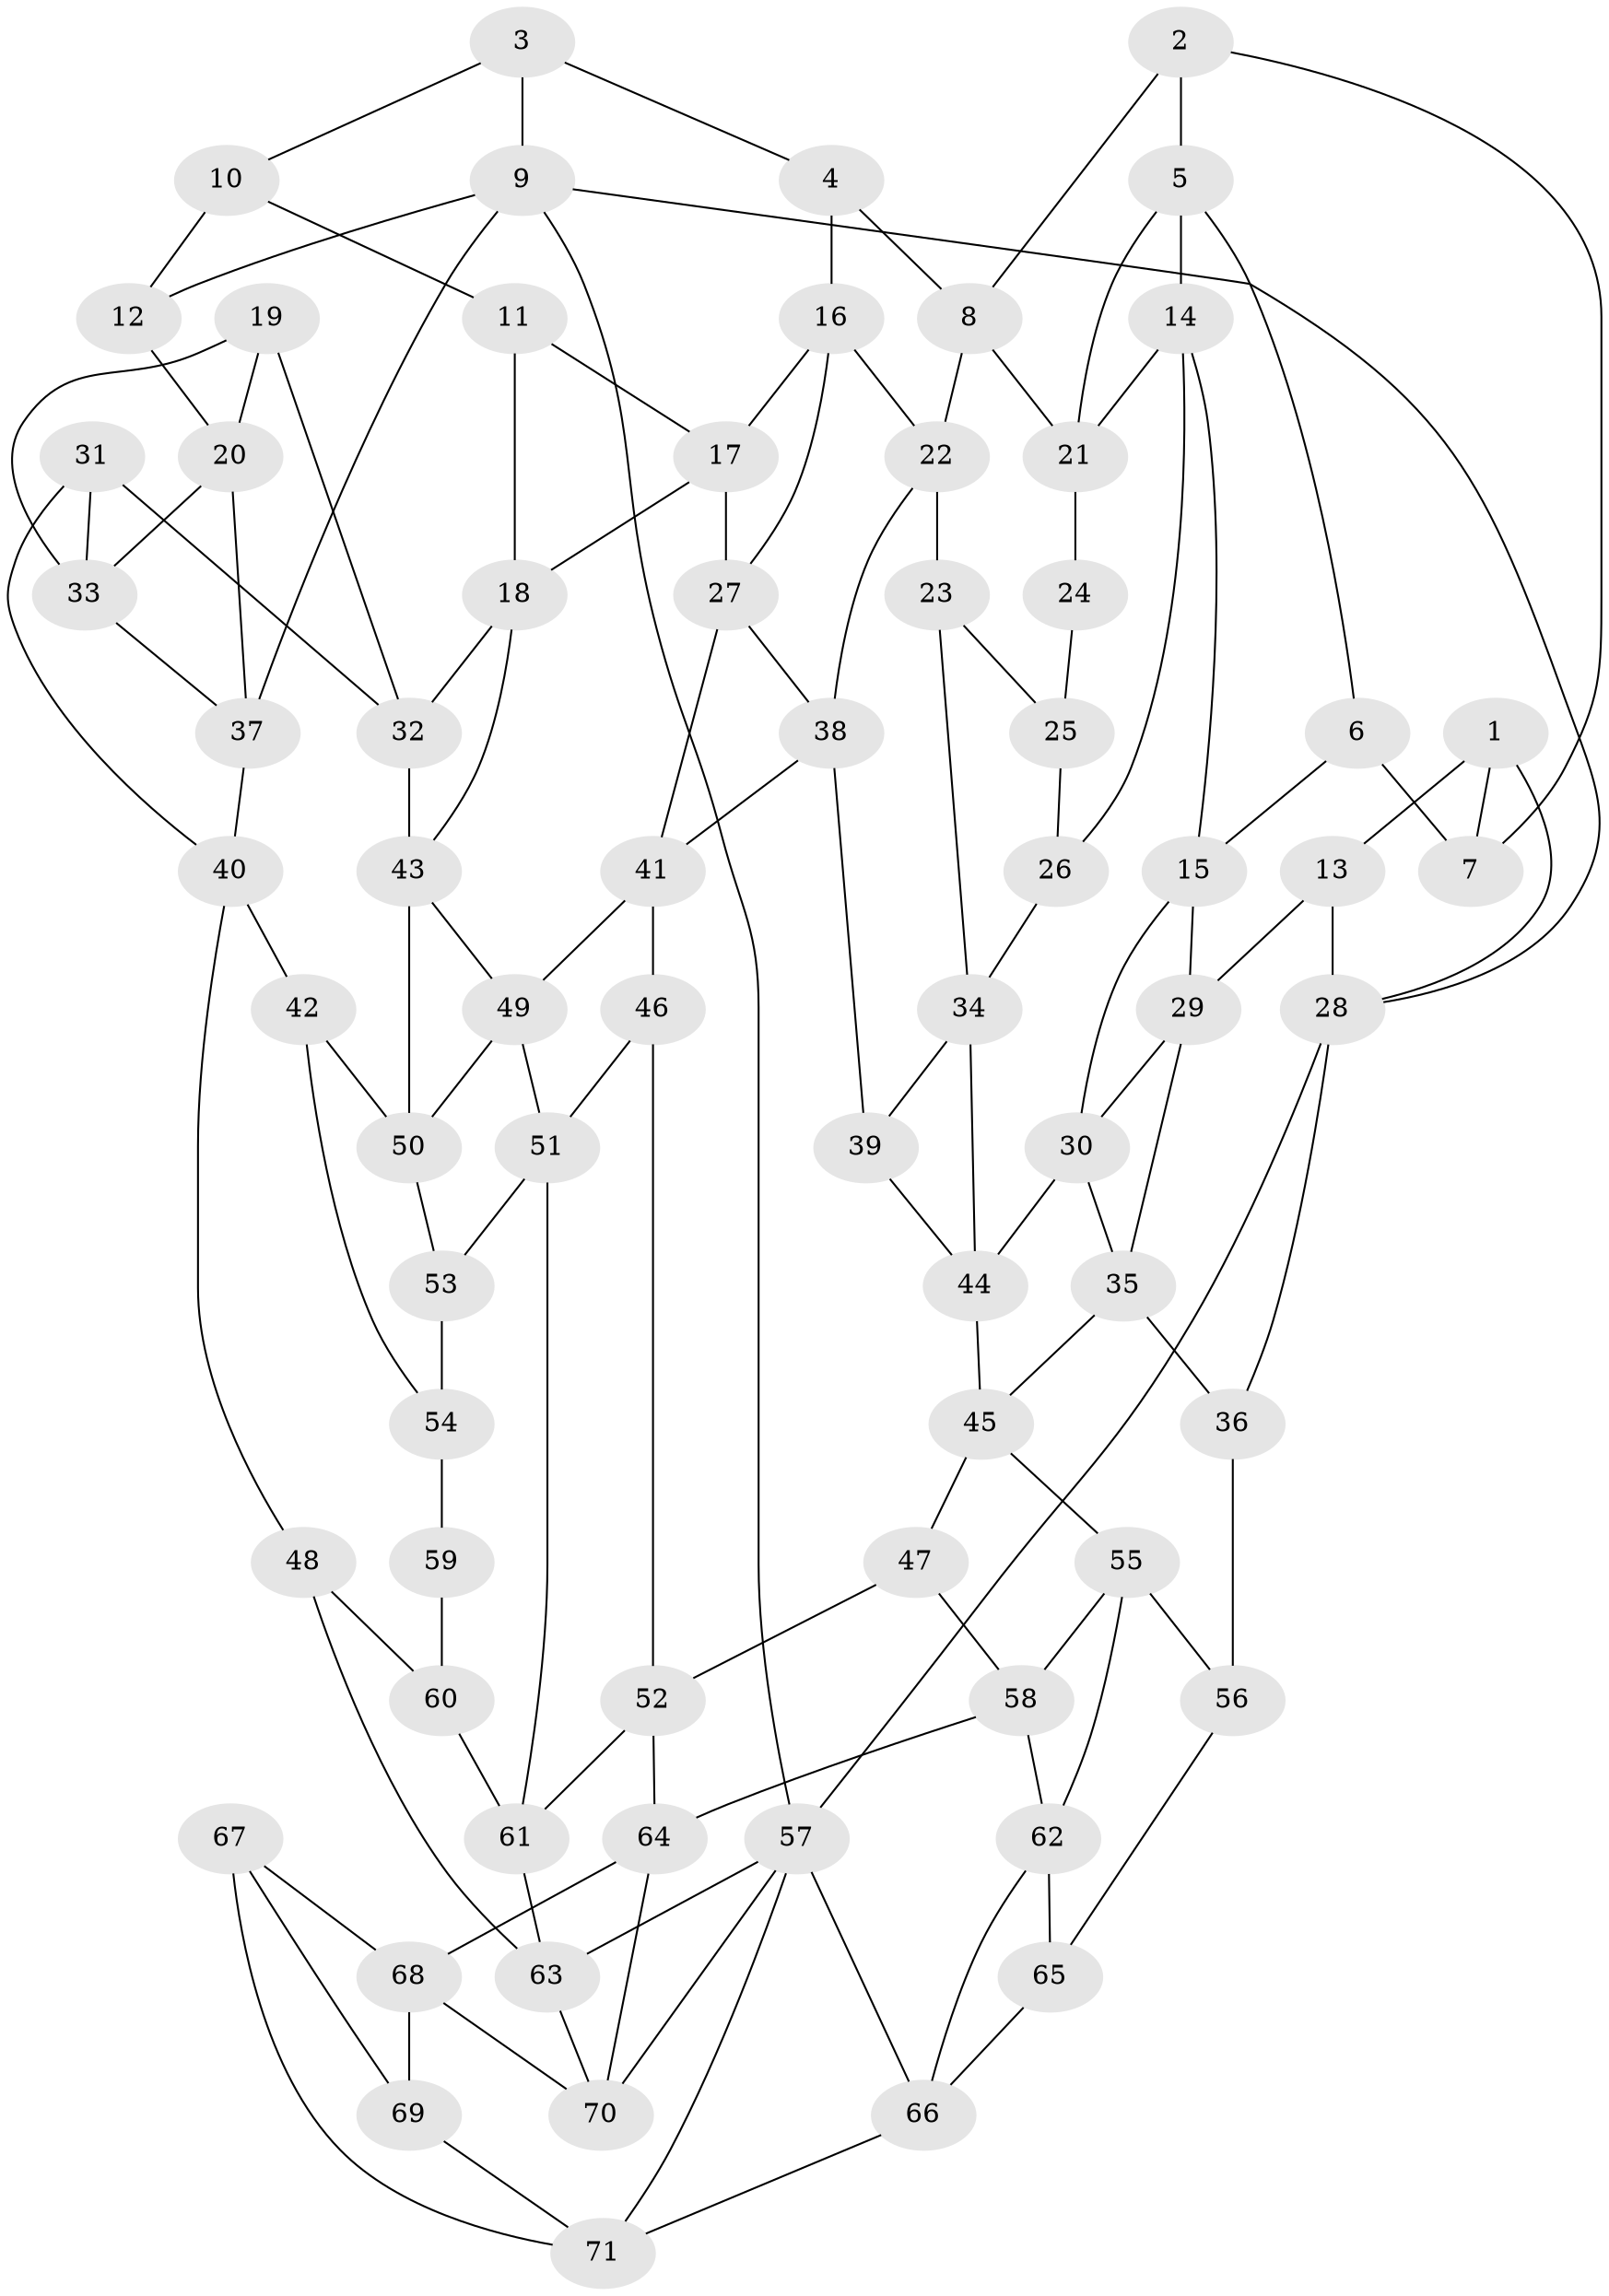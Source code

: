 // original degree distribution, {3: 0.02112676056338028, 6: 0.21830985915492956, 5: 0.5422535211267606, 4: 0.21830985915492956}
// Generated by graph-tools (version 1.1) at 2025/38/03/04/25 23:38:29]
// undirected, 71 vertices, 128 edges
graph export_dot {
  node [color=gray90,style=filled];
  1;
  2;
  3;
  4;
  5;
  6;
  7;
  8;
  9;
  10;
  11;
  12;
  13;
  14;
  15;
  16;
  17;
  18;
  19;
  20;
  21;
  22;
  23;
  24;
  25;
  26;
  27;
  28;
  29;
  30;
  31;
  32;
  33;
  34;
  35;
  36;
  37;
  38;
  39;
  40;
  41;
  42;
  43;
  44;
  45;
  46;
  47;
  48;
  49;
  50;
  51;
  52;
  53;
  54;
  55;
  56;
  57;
  58;
  59;
  60;
  61;
  62;
  63;
  64;
  65;
  66;
  67;
  68;
  69;
  70;
  71;
  1 -- 7 [weight=1.0];
  1 -- 13 [weight=1.0];
  1 -- 28 [weight=1.0];
  2 -- 5 [weight=1.0];
  2 -- 7 [weight=1.0];
  2 -- 8 [weight=1.0];
  3 -- 4 [weight=1.0];
  3 -- 9 [weight=1.0];
  3 -- 10 [weight=1.0];
  4 -- 8 [weight=1.0];
  4 -- 16 [weight=1.0];
  5 -- 6 [weight=1.0];
  5 -- 14 [weight=1.0];
  5 -- 21 [weight=1.0];
  6 -- 7 [weight=1.0];
  6 -- 15 [weight=1.0];
  8 -- 21 [weight=1.0];
  8 -- 22 [weight=1.0];
  9 -- 12 [weight=1.0];
  9 -- 28 [weight=1.0];
  9 -- 37 [weight=1.0];
  9 -- 57 [weight=1.0];
  10 -- 11 [weight=1.0];
  10 -- 12 [weight=2.0];
  11 -- 17 [weight=1.0];
  11 -- 18 [weight=1.0];
  12 -- 20 [weight=1.0];
  13 -- 28 [weight=1.0];
  13 -- 29 [weight=1.0];
  14 -- 15 [weight=1.0];
  14 -- 21 [weight=1.0];
  14 -- 26 [weight=1.0];
  15 -- 29 [weight=1.0];
  15 -- 30 [weight=1.0];
  16 -- 17 [weight=1.0];
  16 -- 22 [weight=1.0];
  16 -- 27 [weight=1.0];
  17 -- 18 [weight=1.0];
  17 -- 27 [weight=1.0];
  18 -- 32 [weight=1.0];
  18 -- 43 [weight=1.0];
  19 -- 20 [weight=1.0];
  19 -- 32 [weight=1.0];
  19 -- 33 [weight=1.0];
  20 -- 33 [weight=1.0];
  20 -- 37 [weight=1.0];
  21 -- 24 [weight=1.0];
  22 -- 23 [weight=1.0];
  22 -- 38 [weight=1.0];
  23 -- 25 [weight=1.0];
  23 -- 34 [weight=1.0];
  24 -- 25 [weight=2.0];
  25 -- 26 [weight=1.0];
  26 -- 34 [weight=1.0];
  27 -- 38 [weight=1.0];
  27 -- 41 [weight=1.0];
  28 -- 36 [weight=1.0];
  28 -- 57 [weight=1.0];
  29 -- 30 [weight=1.0];
  29 -- 35 [weight=1.0];
  30 -- 35 [weight=1.0];
  30 -- 44 [weight=1.0];
  31 -- 32 [weight=1.0];
  31 -- 33 [weight=1.0];
  31 -- 40 [weight=1.0];
  32 -- 43 [weight=1.0];
  33 -- 37 [weight=1.0];
  34 -- 39 [weight=1.0];
  34 -- 44 [weight=1.0];
  35 -- 36 [weight=1.0];
  35 -- 45 [weight=1.0];
  36 -- 56 [weight=2.0];
  37 -- 40 [weight=1.0];
  38 -- 39 [weight=1.0];
  38 -- 41 [weight=1.0];
  39 -- 44 [weight=1.0];
  40 -- 42 [weight=1.0];
  40 -- 48 [weight=1.0];
  41 -- 46 [weight=1.0];
  41 -- 49 [weight=1.0];
  42 -- 50 [weight=1.0];
  42 -- 54 [weight=1.0];
  43 -- 49 [weight=1.0];
  43 -- 50 [weight=1.0];
  44 -- 45 [weight=1.0];
  45 -- 47 [weight=1.0];
  45 -- 55 [weight=1.0];
  46 -- 51 [weight=1.0];
  46 -- 52 [weight=1.0];
  47 -- 52 [weight=1.0];
  47 -- 58 [weight=1.0];
  48 -- 60 [weight=1.0];
  48 -- 63 [weight=1.0];
  49 -- 50 [weight=1.0];
  49 -- 51 [weight=1.0];
  50 -- 53 [weight=1.0];
  51 -- 53 [weight=1.0];
  51 -- 61 [weight=1.0];
  52 -- 61 [weight=1.0];
  52 -- 64 [weight=1.0];
  53 -- 54 [weight=1.0];
  54 -- 59 [weight=2.0];
  55 -- 56 [weight=1.0];
  55 -- 58 [weight=1.0];
  55 -- 62 [weight=1.0];
  56 -- 65 [weight=1.0];
  57 -- 63 [weight=1.0];
  57 -- 66 [weight=1.0];
  57 -- 70 [weight=1.0];
  57 -- 71 [weight=1.0];
  58 -- 62 [weight=1.0];
  58 -- 64 [weight=1.0];
  59 -- 60 [weight=2.0];
  60 -- 61 [weight=1.0];
  61 -- 63 [weight=1.0];
  62 -- 65 [weight=1.0];
  62 -- 66 [weight=1.0];
  63 -- 70 [weight=1.0];
  64 -- 68 [weight=1.0];
  64 -- 70 [weight=1.0];
  65 -- 66 [weight=2.0];
  66 -- 71 [weight=2.0];
  67 -- 68 [weight=1.0];
  67 -- 69 [weight=1.0];
  67 -- 71 [weight=2.0];
  68 -- 69 [weight=1.0];
  68 -- 70 [weight=1.0];
  69 -- 71 [weight=1.0];
}
